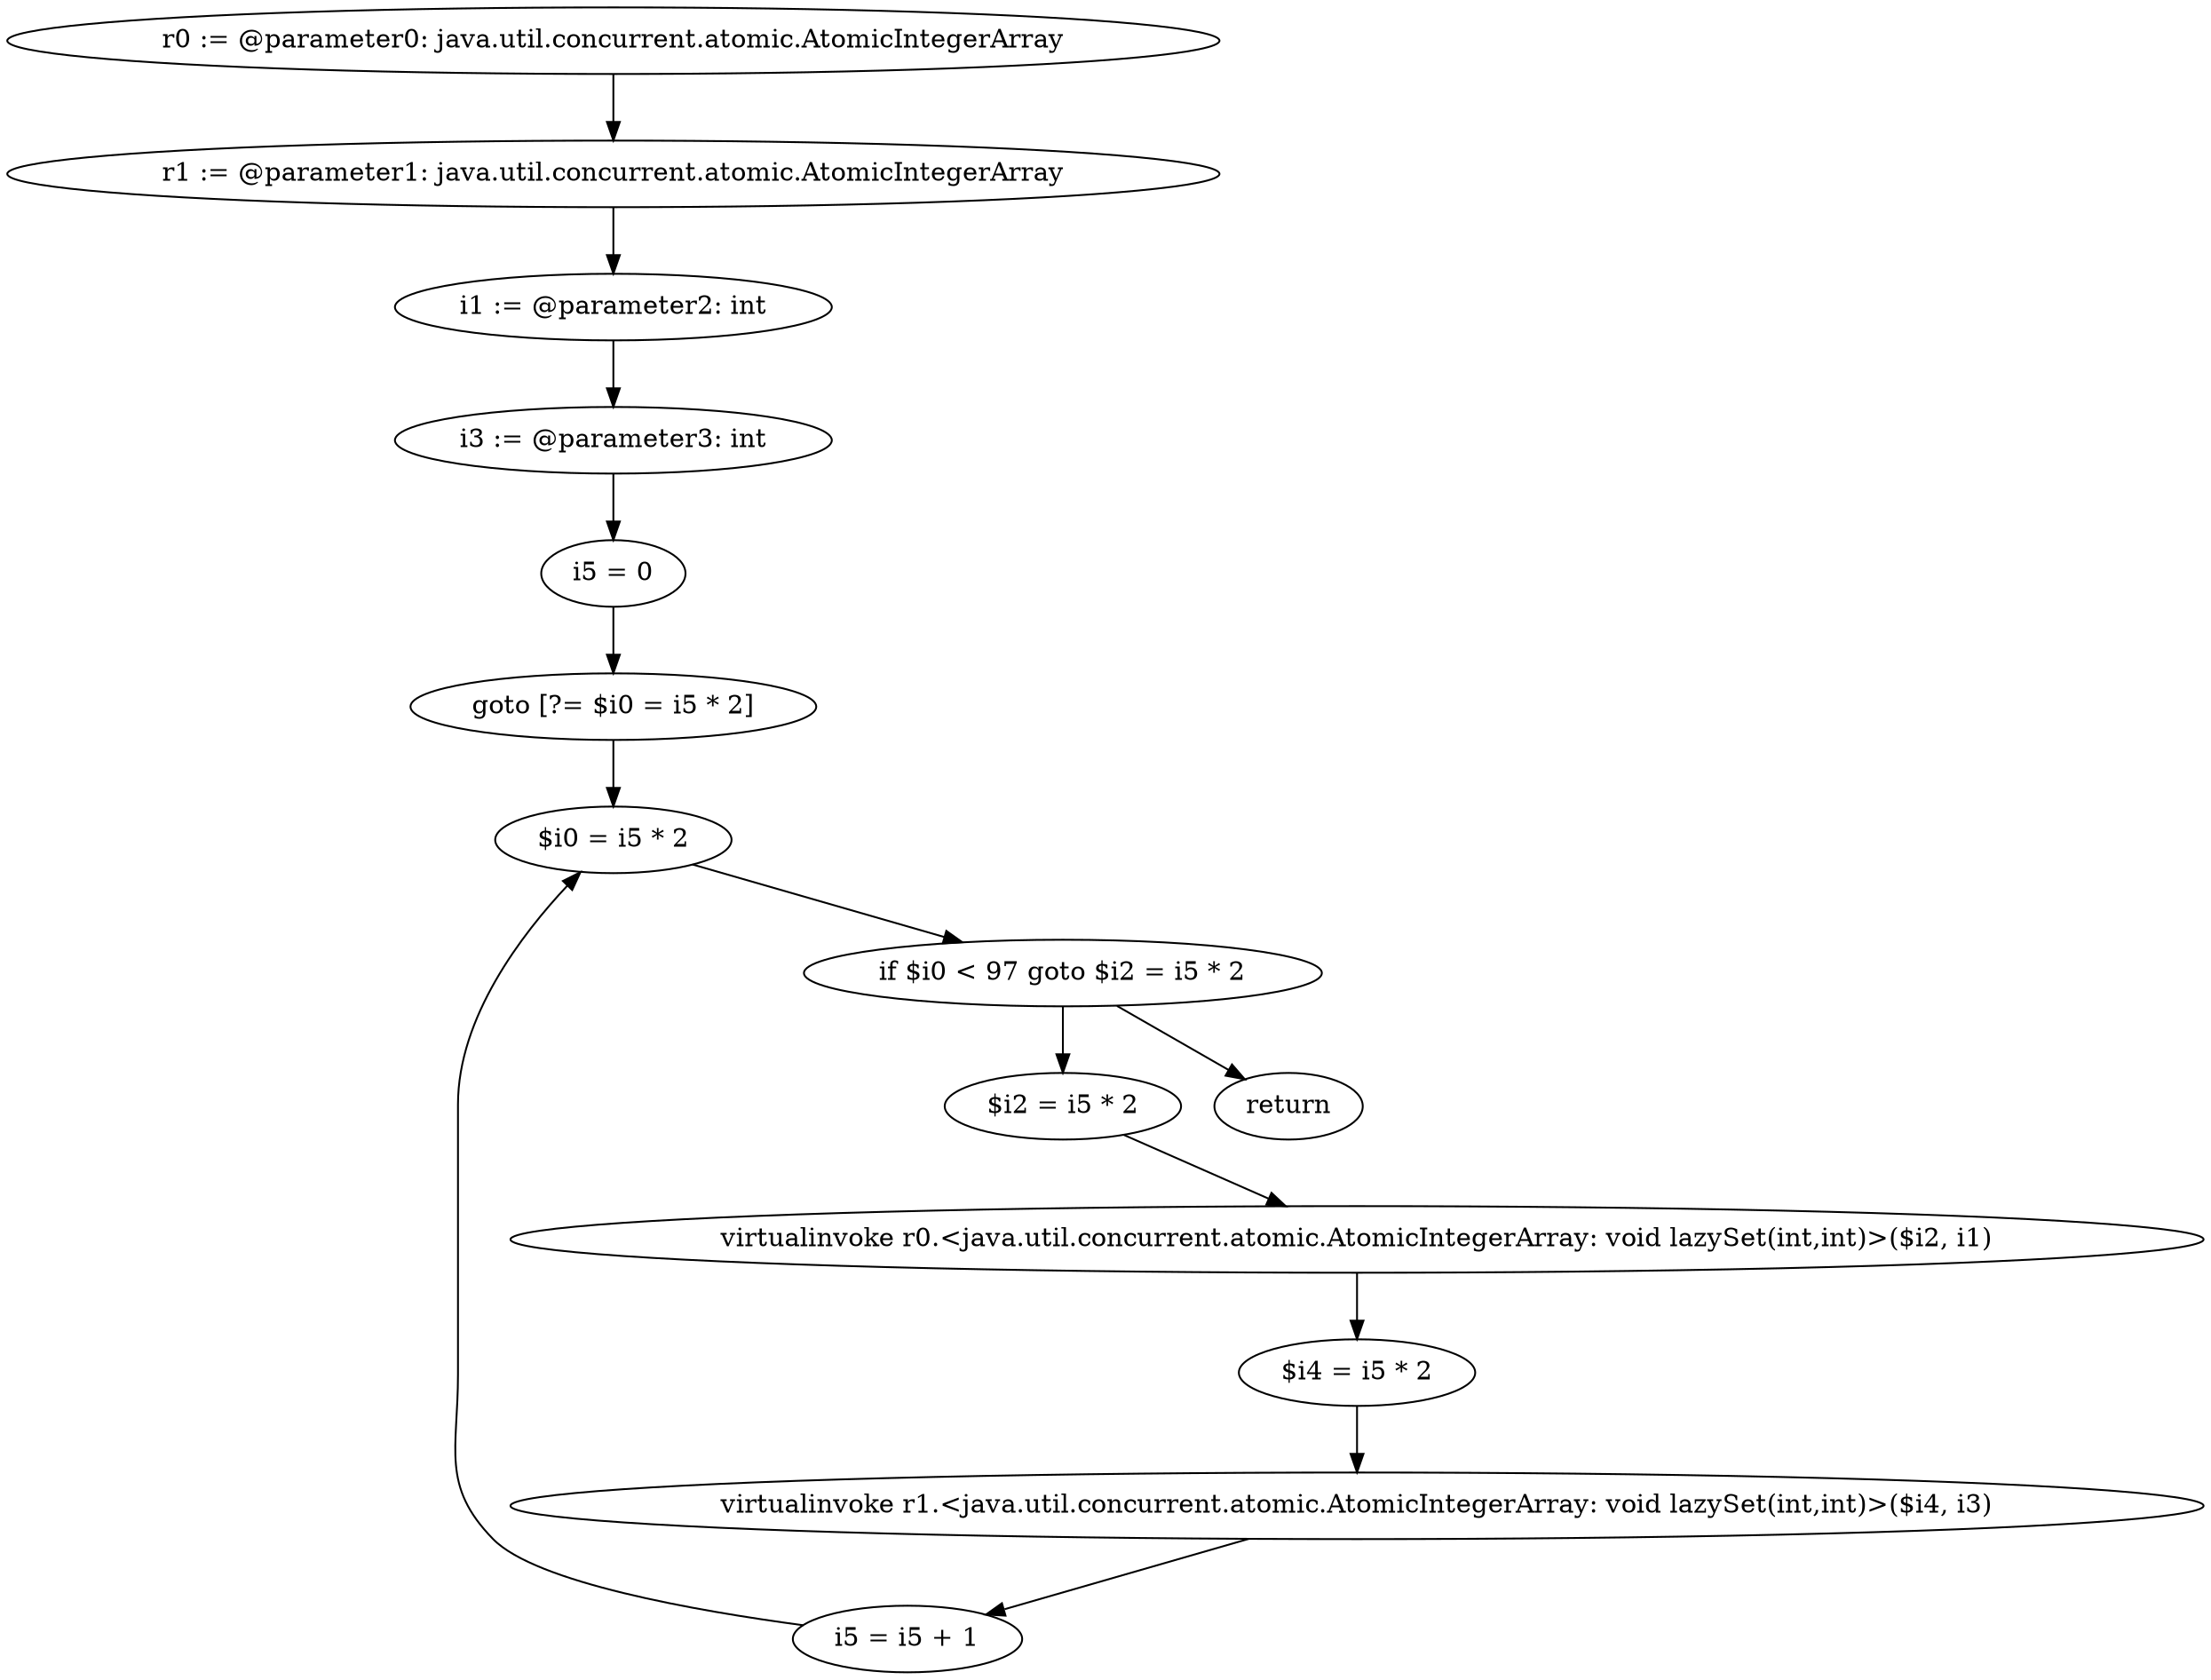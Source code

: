 digraph "unitGraph" {
    "r0 := @parameter0: java.util.concurrent.atomic.AtomicIntegerArray"
    "r1 := @parameter1: java.util.concurrent.atomic.AtomicIntegerArray"
    "i1 := @parameter2: int"
    "i3 := @parameter3: int"
    "i5 = 0"
    "goto [?= $i0 = i5 * 2]"
    "$i2 = i5 * 2"
    "virtualinvoke r0.<java.util.concurrent.atomic.AtomicIntegerArray: void lazySet(int,int)>($i2, i1)"
    "$i4 = i5 * 2"
    "virtualinvoke r1.<java.util.concurrent.atomic.AtomicIntegerArray: void lazySet(int,int)>($i4, i3)"
    "i5 = i5 + 1"
    "$i0 = i5 * 2"
    "if $i0 < 97 goto $i2 = i5 * 2"
    "return"
    "r0 := @parameter0: java.util.concurrent.atomic.AtomicIntegerArray"->"r1 := @parameter1: java.util.concurrent.atomic.AtomicIntegerArray";
    "r1 := @parameter1: java.util.concurrent.atomic.AtomicIntegerArray"->"i1 := @parameter2: int";
    "i1 := @parameter2: int"->"i3 := @parameter3: int";
    "i3 := @parameter3: int"->"i5 = 0";
    "i5 = 0"->"goto [?= $i0 = i5 * 2]";
    "goto [?= $i0 = i5 * 2]"->"$i0 = i5 * 2";
    "$i2 = i5 * 2"->"virtualinvoke r0.<java.util.concurrent.atomic.AtomicIntegerArray: void lazySet(int,int)>($i2, i1)";
    "virtualinvoke r0.<java.util.concurrent.atomic.AtomicIntegerArray: void lazySet(int,int)>($i2, i1)"->"$i4 = i5 * 2";
    "$i4 = i5 * 2"->"virtualinvoke r1.<java.util.concurrent.atomic.AtomicIntegerArray: void lazySet(int,int)>($i4, i3)";
    "virtualinvoke r1.<java.util.concurrent.atomic.AtomicIntegerArray: void lazySet(int,int)>($i4, i3)"->"i5 = i5 + 1";
    "i5 = i5 + 1"->"$i0 = i5 * 2";
    "$i0 = i5 * 2"->"if $i0 < 97 goto $i2 = i5 * 2";
    "if $i0 < 97 goto $i2 = i5 * 2"->"return";
    "if $i0 < 97 goto $i2 = i5 * 2"->"$i2 = i5 * 2";
}
